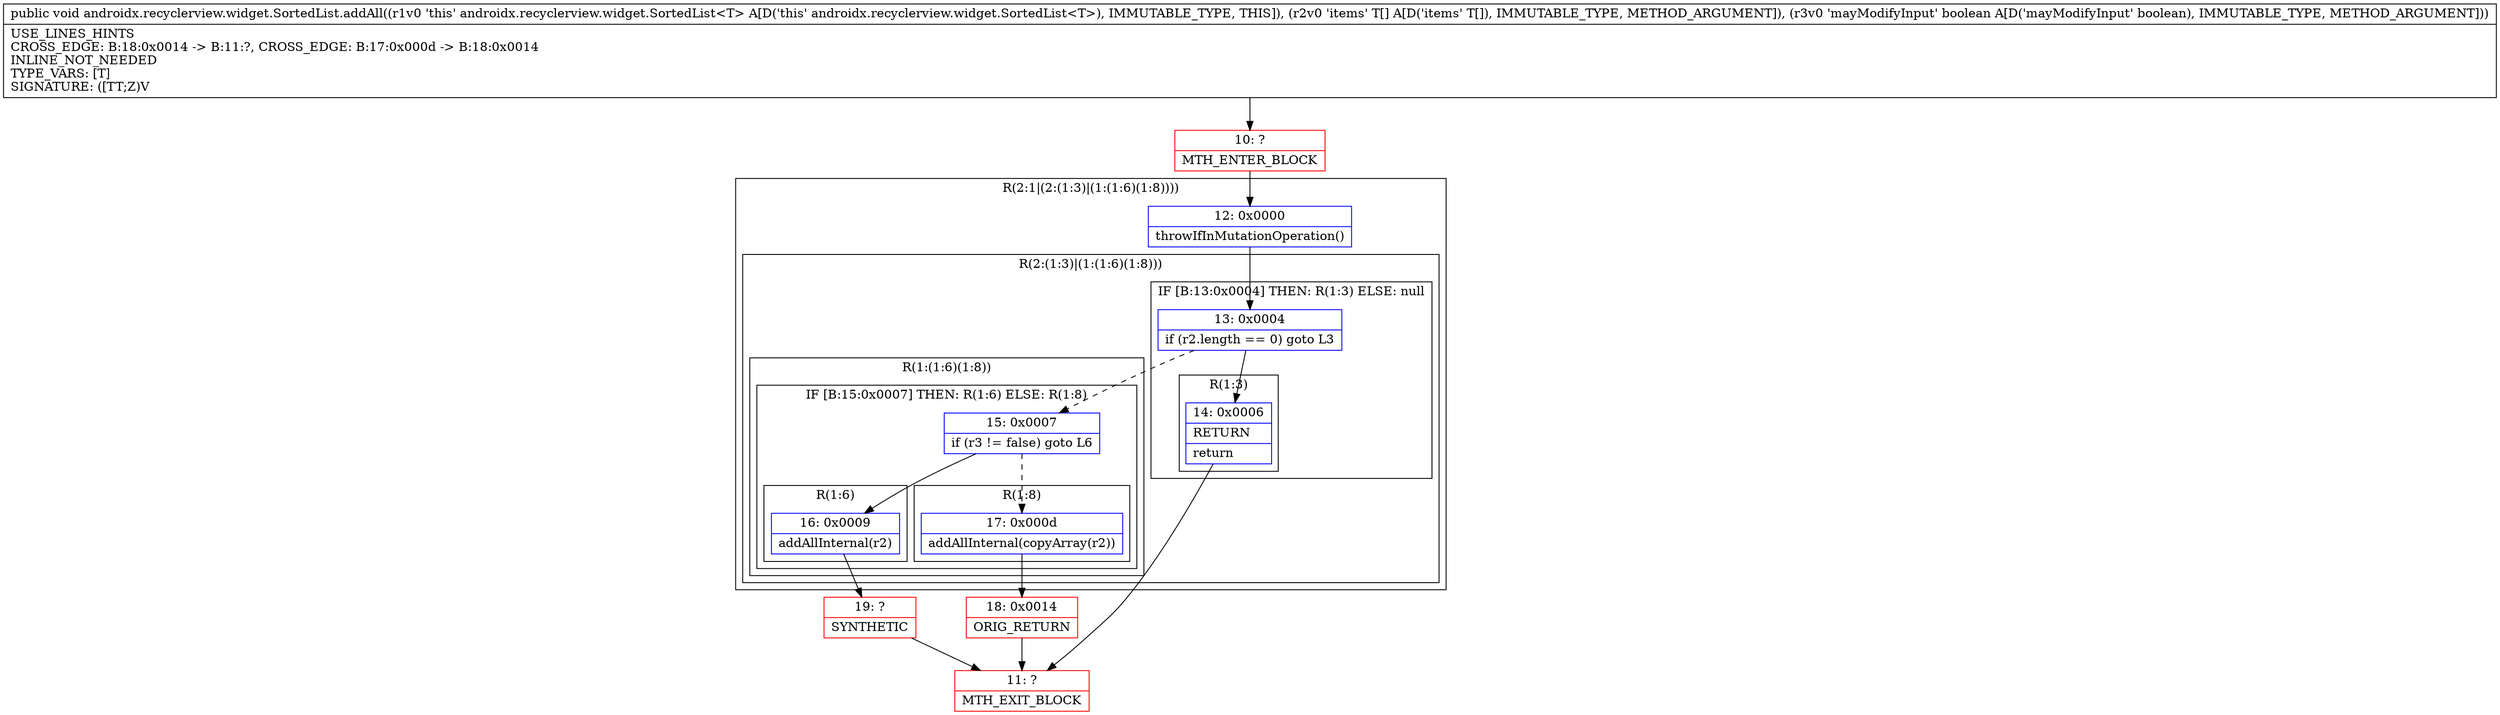 digraph "CFG forandroidx.recyclerview.widget.SortedList.addAll([Ljava\/lang\/Object;Z)V" {
subgraph cluster_Region_988702581 {
label = "R(2:1|(2:(1:3)|(1:(1:6)(1:8))))";
node [shape=record,color=blue];
Node_12 [shape=record,label="{12\:\ 0x0000|throwIfInMutationOperation()\l}"];
subgraph cluster_Region_143554964 {
label = "R(2:(1:3)|(1:(1:6)(1:8)))";
node [shape=record,color=blue];
subgraph cluster_IfRegion_1279673658 {
label = "IF [B:13:0x0004] THEN: R(1:3) ELSE: null";
node [shape=record,color=blue];
Node_13 [shape=record,label="{13\:\ 0x0004|if (r2.length == 0) goto L3\l}"];
subgraph cluster_Region_690711533 {
label = "R(1:3)";
node [shape=record,color=blue];
Node_14 [shape=record,label="{14\:\ 0x0006|RETURN\l|return\l}"];
}
}
subgraph cluster_Region_1614247026 {
label = "R(1:(1:6)(1:8))";
node [shape=record,color=blue];
subgraph cluster_IfRegion_453964601 {
label = "IF [B:15:0x0007] THEN: R(1:6) ELSE: R(1:8)";
node [shape=record,color=blue];
Node_15 [shape=record,label="{15\:\ 0x0007|if (r3 != false) goto L6\l}"];
subgraph cluster_Region_1704925943 {
label = "R(1:6)";
node [shape=record,color=blue];
Node_16 [shape=record,label="{16\:\ 0x0009|addAllInternal(r2)\l}"];
}
subgraph cluster_Region_395927978 {
label = "R(1:8)";
node [shape=record,color=blue];
Node_17 [shape=record,label="{17\:\ 0x000d|addAllInternal(copyArray(r2))\l}"];
}
}
}
}
}
Node_10 [shape=record,color=red,label="{10\:\ ?|MTH_ENTER_BLOCK\l}"];
Node_11 [shape=record,color=red,label="{11\:\ ?|MTH_EXIT_BLOCK\l}"];
Node_19 [shape=record,color=red,label="{19\:\ ?|SYNTHETIC\l}"];
Node_18 [shape=record,color=red,label="{18\:\ 0x0014|ORIG_RETURN\l}"];
MethodNode[shape=record,label="{public void androidx.recyclerview.widget.SortedList.addAll((r1v0 'this' androidx.recyclerview.widget.SortedList\<T\> A[D('this' androidx.recyclerview.widget.SortedList\<T\>), IMMUTABLE_TYPE, THIS]), (r2v0 'items' T[] A[D('items' T[]), IMMUTABLE_TYPE, METHOD_ARGUMENT]), (r3v0 'mayModifyInput' boolean A[D('mayModifyInput' boolean), IMMUTABLE_TYPE, METHOD_ARGUMENT]))  | USE_LINES_HINTS\lCROSS_EDGE: B:18:0x0014 \-\> B:11:?, CROSS_EDGE: B:17:0x000d \-\> B:18:0x0014\lINLINE_NOT_NEEDED\lTYPE_VARS: [T]\lSIGNATURE: ([TT;Z)V\l}"];
MethodNode -> Node_10;Node_12 -> Node_13;
Node_13 -> Node_14;
Node_13 -> Node_15[style=dashed];
Node_14 -> Node_11;
Node_15 -> Node_16;
Node_15 -> Node_17[style=dashed];
Node_16 -> Node_19;
Node_17 -> Node_18;
Node_10 -> Node_12;
Node_19 -> Node_11;
Node_18 -> Node_11;
}

